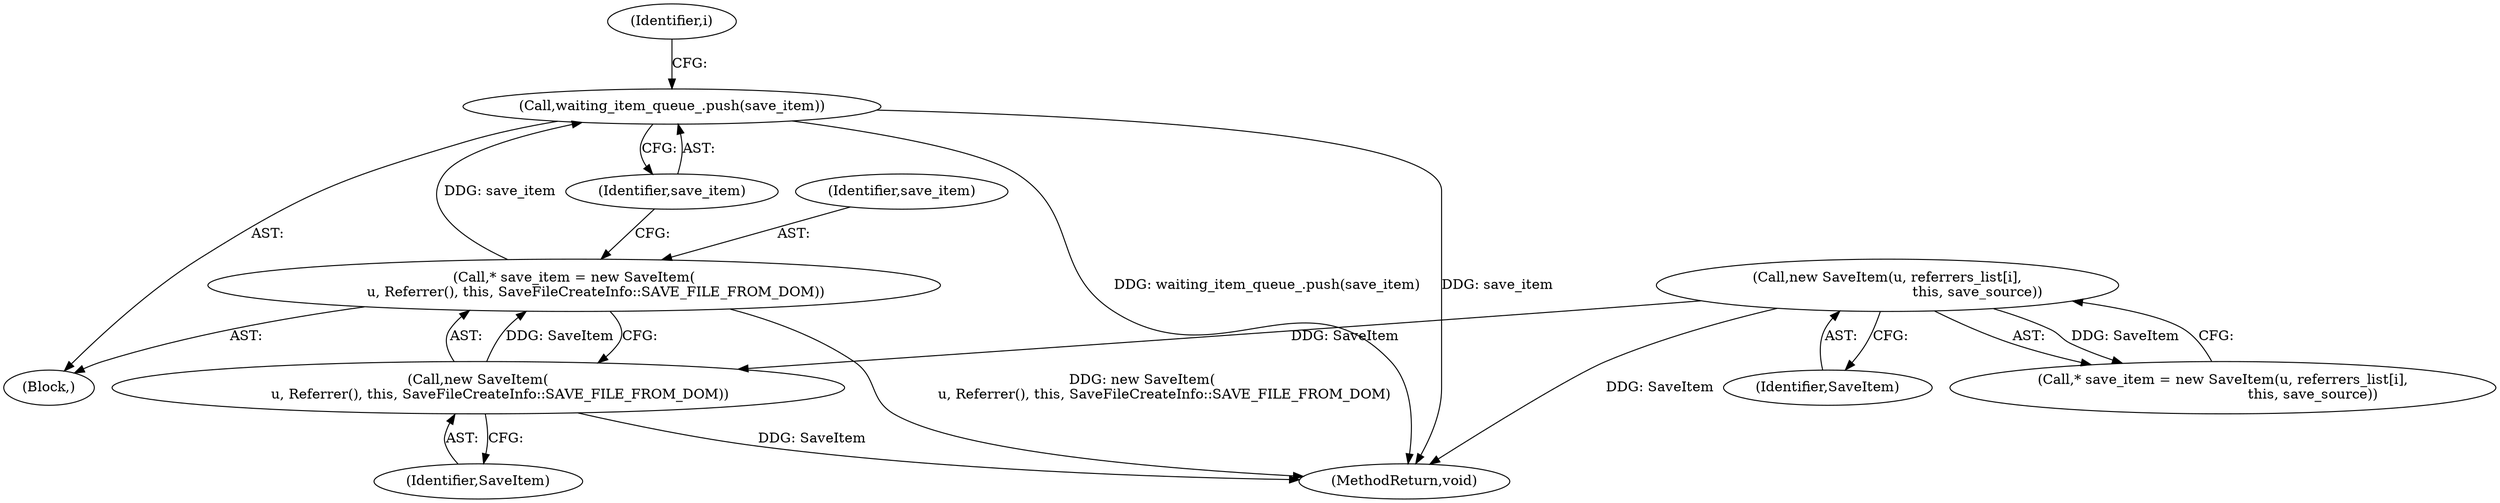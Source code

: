 digraph "0_Chrome_3b2943f5d343f5da393b99fe9efe6cefc6856aa1@pointer" {
"1000194" [label="(Call,waiting_item_queue_.push(save_item))"];
"1000190" [label="(Call,* save_item = new SaveItem(\n          u, Referrer(), this, SaveFileCreateInfo::SAVE_FILE_FROM_DOM))"];
"1000192" [label="(Call,new SaveItem(\n          u, Referrer(), this, SaveFileCreateInfo::SAVE_FILE_FROM_DOM))"];
"1000164" [label="(Call,new SaveItem(u, referrers_list[i],\n                                         this, save_source))"];
"1000180" [label="(Block,)"];
"1000179" [label="(Identifier,i)"];
"1000194" [label="(Call,waiting_item_queue_.push(save_item))"];
"1000195" [label="(Identifier,save_item)"];
"1000190" [label="(Call,* save_item = new SaveItem(\n          u, Referrer(), this, SaveFileCreateInfo::SAVE_FILE_FROM_DOM))"];
"1000204" [label="(MethodReturn,void)"];
"1000191" [label="(Identifier,save_item)"];
"1000193" [label="(Identifier,SaveItem)"];
"1000192" [label="(Call,new SaveItem(\n          u, Referrer(), this, SaveFileCreateInfo::SAVE_FILE_FROM_DOM))"];
"1000164" [label="(Call,new SaveItem(u, referrers_list[i],\n                                         this, save_source))"];
"1000165" [label="(Identifier,SaveItem)"];
"1000162" [label="(Call,* save_item = new SaveItem(u, referrers_list[i],\n                                         this, save_source))"];
"1000194" -> "1000180"  [label="AST: "];
"1000194" -> "1000195"  [label="CFG: "];
"1000195" -> "1000194"  [label="AST: "];
"1000179" -> "1000194"  [label="CFG: "];
"1000194" -> "1000204"  [label="DDG: waiting_item_queue_.push(save_item)"];
"1000194" -> "1000204"  [label="DDG: save_item"];
"1000190" -> "1000194"  [label="DDG: save_item"];
"1000190" -> "1000180"  [label="AST: "];
"1000190" -> "1000192"  [label="CFG: "];
"1000191" -> "1000190"  [label="AST: "];
"1000192" -> "1000190"  [label="AST: "];
"1000195" -> "1000190"  [label="CFG: "];
"1000190" -> "1000204"  [label="DDG: new SaveItem(\n          u, Referrer(), this, SaveFileCreateInfo::SAVE_FILE_FROM_DOM)"];
"1000192" -> "1000190"  [label="DDG: SaveItem"];
"1000192" -> "1000193"  [label="CFG: "];
"1000193" -> "1000192"  [label="AST: "];
"1000192" -> "1000204"  [label="DDG: SaveItem"];
"1000164" -> "1000192"  [label="DDG: SaveItem"];
"1000164" -> "1000162"  [label="AST: "];
"1000164" -> "1000165"  [label="CFG: "];
"1000165" -> "1000164"  [label="AST: "];
"1000162" -> "1000164"  [label="CFG: "];
"1000164" -> "1000204"  [label="DDG: SaveItem"];
"1000164" -> "1000162"  [label="DDG: SaveItem"];
}
